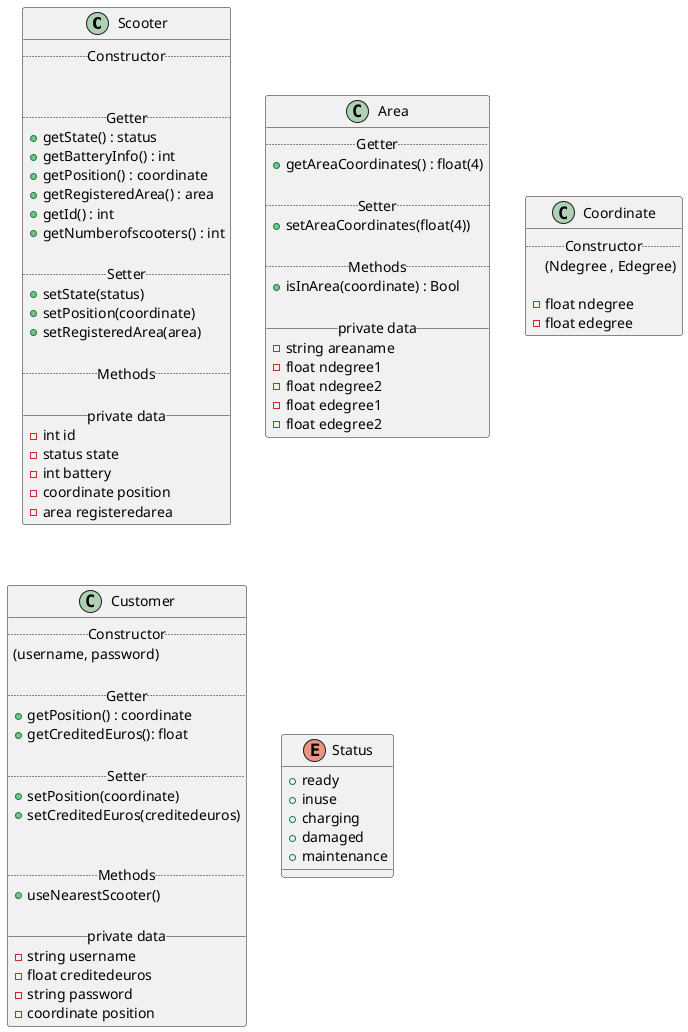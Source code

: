 @startuml





skinparam componentStyle uml2



class Scooter {
  .. Constructor ..


  .. Getter ..
  + getState() : status
  + getBatteryInfo() : int
  + getPosition() : coordinate
  + getRegisteredArea() : area
  + getId() : int
  + getNumberofscooters() : int

  .. Setter ..
  + setState(status)
  + setPosition(coordinate)
  +setRegisteredArea(area)

  .. Methods ..

  __ private data __
  -int id
  -status state
  -int battery
  -coordinate position
  -area registeredarea
}

class Area {
  .. Getter ..
  +getAreaCoordinates() : float(4)

  .. Setter ..
  +setAreaCoordinates(float(4))

  .. Methods ..
  +isInArea(coordinate) : Bool

  __ private data __
  -string areaname
  -float ndegree1
  -float ndegree2
  -float edegree1
  -float edegree2
}



class Coordinate {
  .. Constructor ..
  (Ndegree , Edegree)

  -float ndegree
  -float edegree
}


class Customer {
  .. Constructor ..
  (username, password)

  .. Getter ..
  + getPosition() : coordinate
  + getCreditedEuros(): float

  .. Setter ..
  + setPosition(coordinate)
  + setCreditedEuros(creditedeuros)


  .. Methods ..
  + useNearestScooter()

  __ private data __
  -string username
  -float creditedeuros
  -string password
  -coordinate position
}



enum Status {
  + ready
  + inuse
  + charging
  + damaged
  + maintenance
}





@enduml